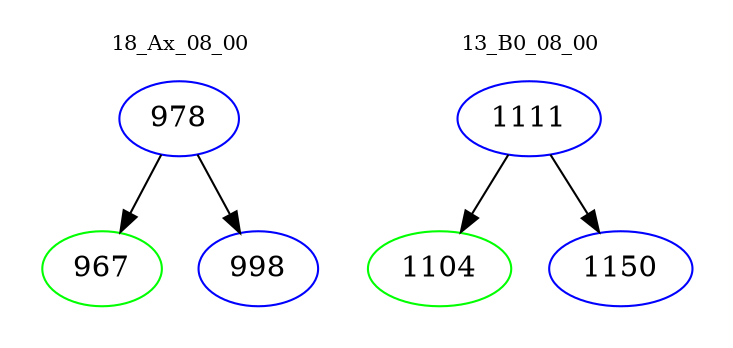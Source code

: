 digraph{
subgraph cluster_0 {
color = white
label = "18_Ax_08_00";
fontsize=10;
T0_978 [label="978", color="blue"]
T0_978 -> T0_967 [color="black"]
T0_967 [label="967", color="green"]
T0_978 -> T0_998 [color="black"]
T0_998 [label="998", color="blue"]
}
subgraph cluster_1 {
color = white
label = "13_B0_08_00";
fontsize=10;
T1_1111 [label="1111", color="blue"]
T1_1111 -> T1_1104 [color="black"]
T1_1104 [label="1104", color="green"]
T1_1111 -> T1_1150 [color="black"]
T1_1150 [label="1150", color="blue"]
}
}
